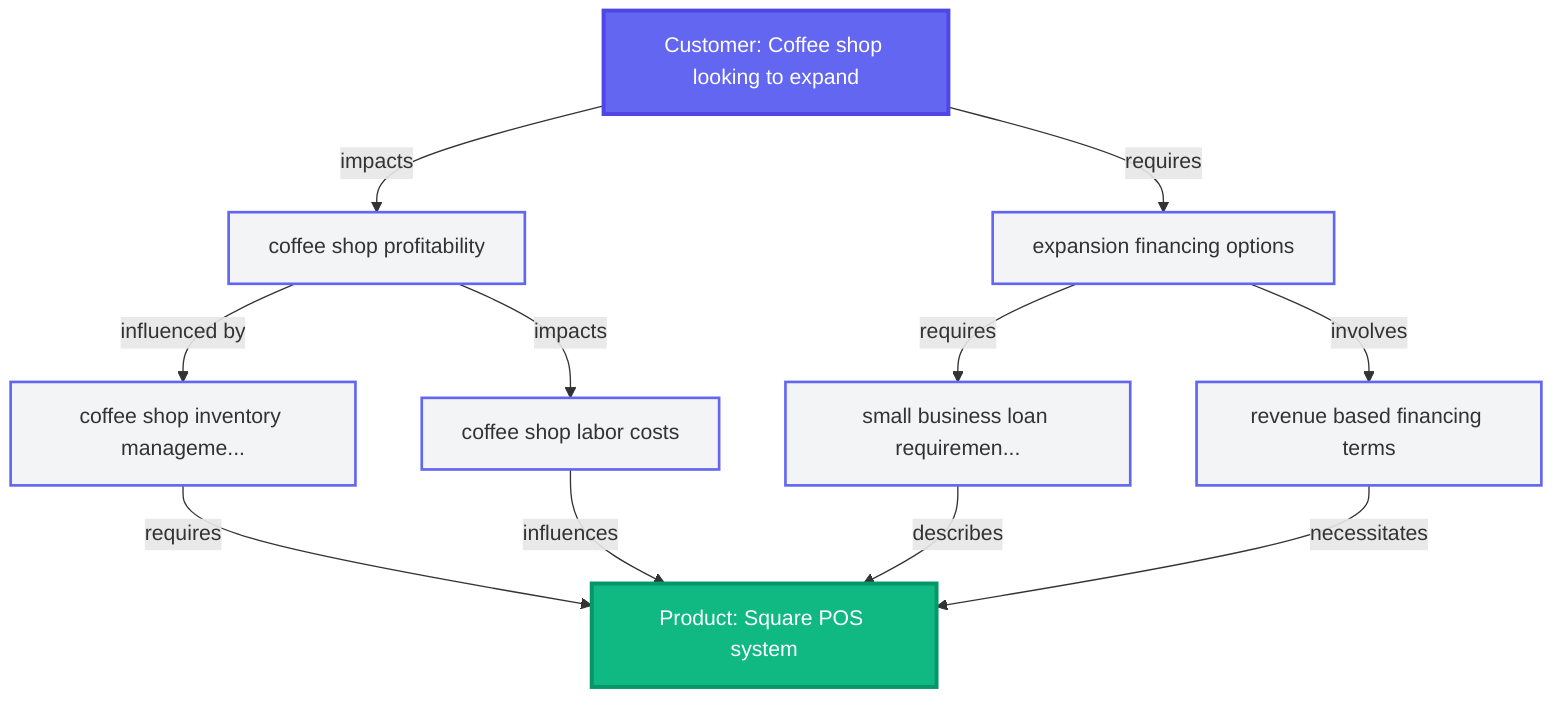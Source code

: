graph TB

  %% Node Styles
  classDef customerClass fill:#6366f1,stroke:#4f46e5,stroke-width:3px,color:#fff
  classDef productClass fill:#10b981,stroke:#059669,stroke-width:3px,color:#fff
  classDef dreamClass fill:#f3f4f6,stroke:#6366f1,stroke-width:2px

  %% Nodes
  root["Customer: Coffee shop looking to expand"]
  coffee-shop-profitability-df31d5c3["coffee shop profitability"]
  expansion-financing-options-c578f72b["expansion financing options"]
  coffee-shop-inventory-management-83a23ac5["coffee shop inventory manageme..."]
  coffee-shop-labor-costs-5124effc["coffee shop labor costs"]
  small-business-loan-requirements-45688590["small business loan requiremen..."]
  revenue-based-financing-terms-60d44354["revenue based financing terms"]
  product["Product: Square POS system"]

  %% Apply Styles
  class root customerClass
  class coffee-shop-profitability-df31d5c3 dreamClass
  class expansion-financing-options-c578f72b dreamClass
  class coffee-shop-inventory-management-83a23ac5 dreamClass
  class coffee-shop-labor-costs-5124effc dreamClass
  class small-business-loan-requirements-45688590 dreamClass
  class revenue-based-financing-terms-60d44354 dreamClass
  class product productClass

  %% Edges
  root -->|"impacts"| coffee-shop-profitability-df31d5c3
  root -->|"requires"| expansion-financing-options-c578f72b
  coffee-shop-profitability-df31d5c3 -->|"influenced by"| coffee-shop-inventory-management-83a23ac5
  coffee-shop-profitability-df31d5c3 -->|"impacts"| coffee-shop-labor-costs-5124effc
  expansion-financing-options-c578f72b -->|"requires"| small-business-loan-requirements-45688590
  expansion-financing-options-c578f72b -->|"involves"| revenue-based-financing-terms-60d44354
  coffee-shop-inventory-management-83a23ac5 -->|"requires"| product
  coffee-shop-labor-costs-5124effc -->|"influences"| product
  small-business-loan-requirements-45688590 -->|"describes"| product
  revenue-based-financing-terms-60d44354 -->|"necessitates"| product